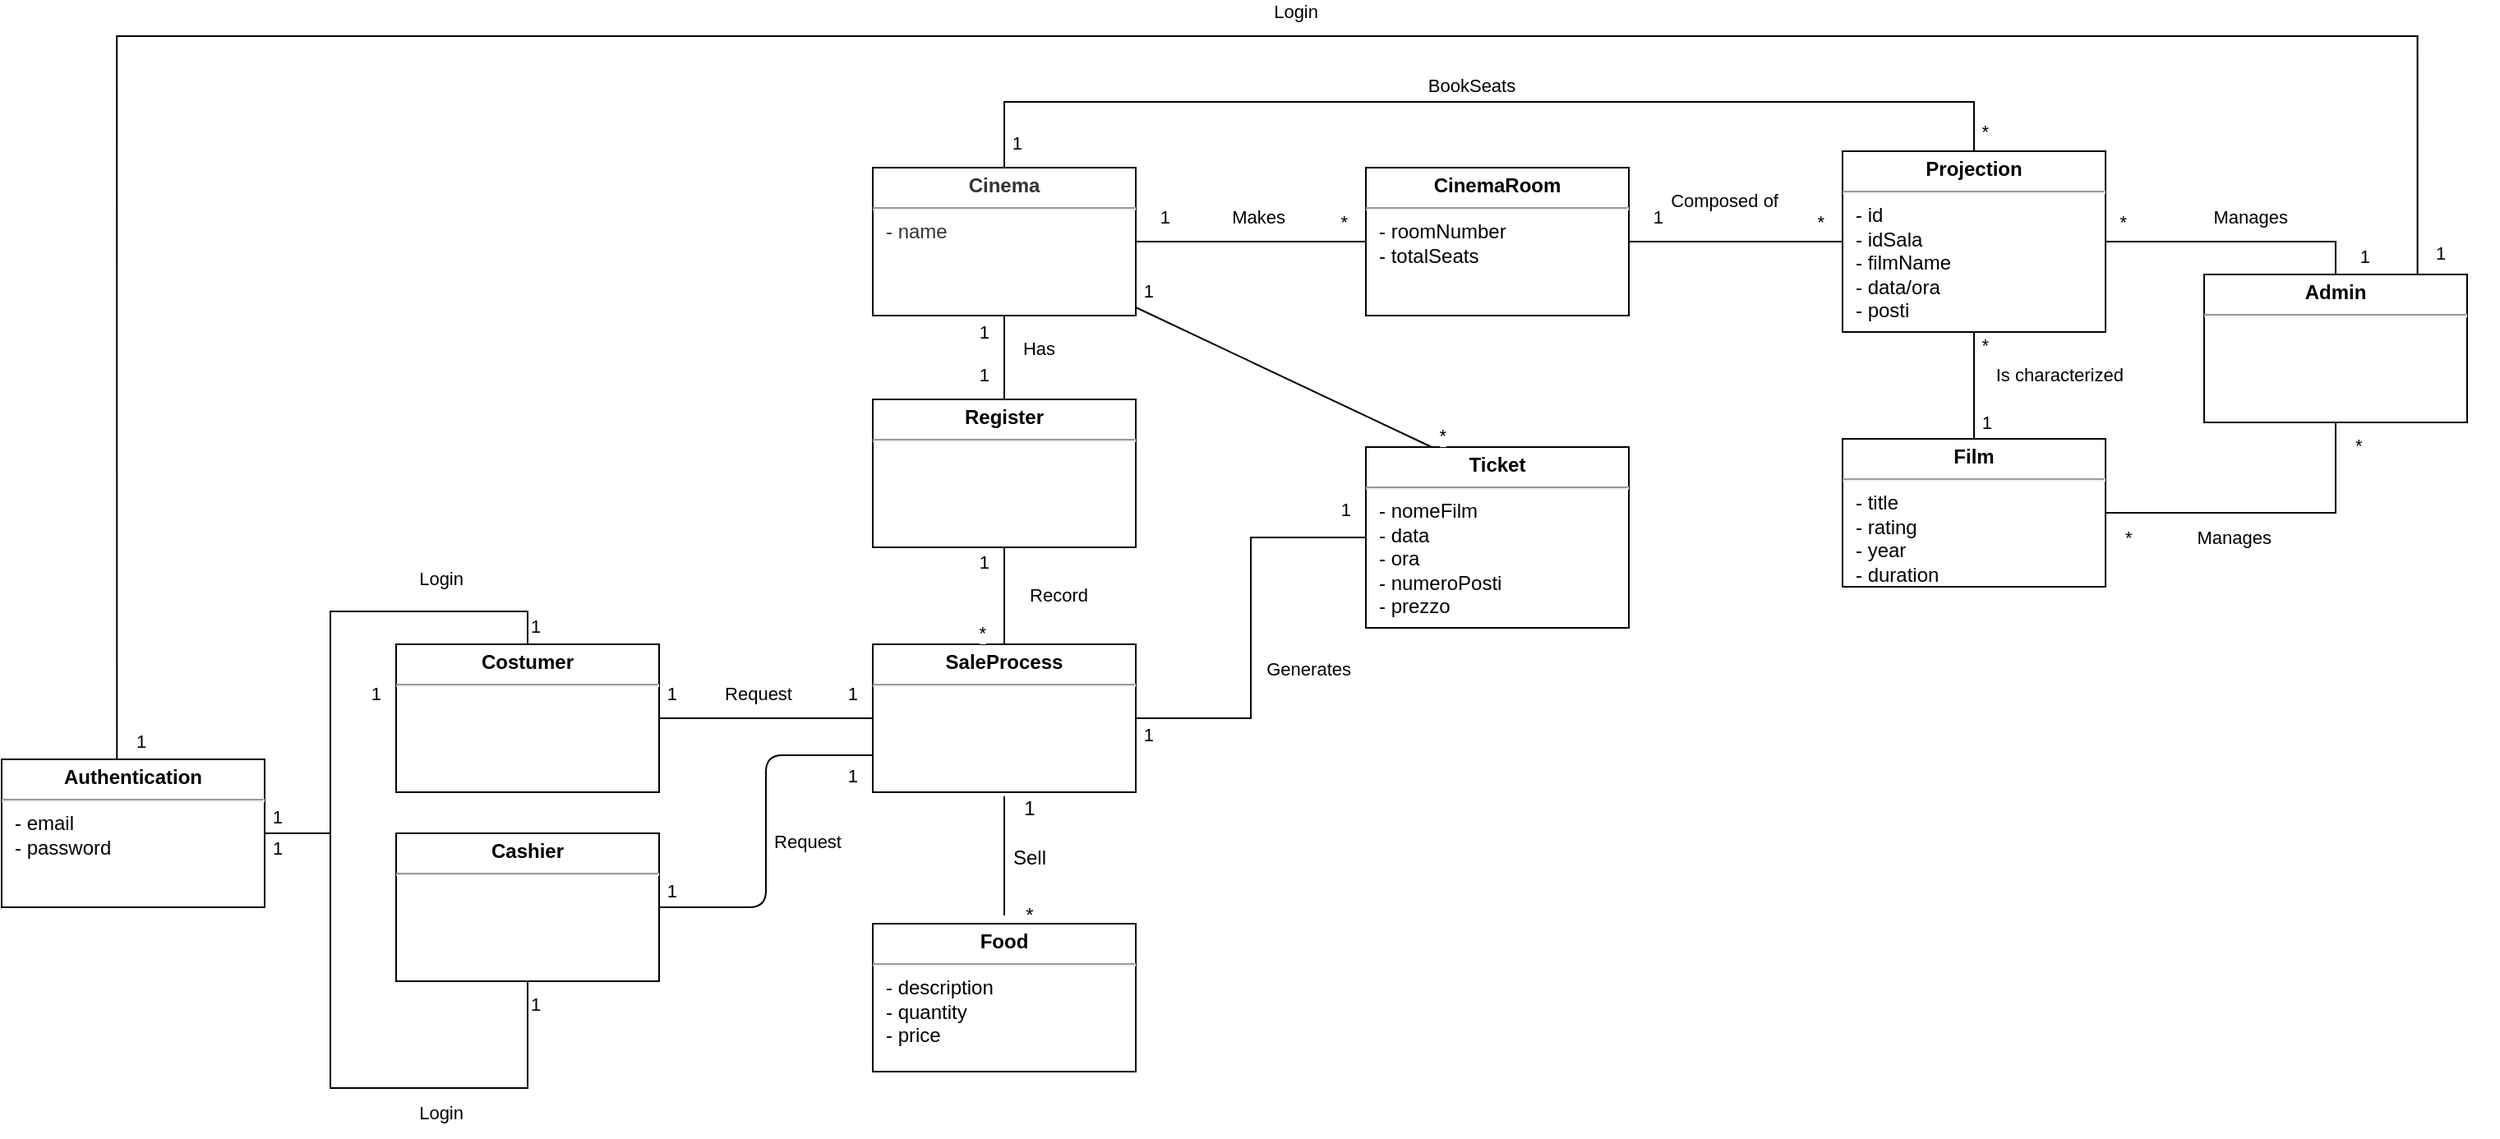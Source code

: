 <mxfile version="24.1.0" type="device">
  <diagram id="C5RBs43oDa-KdzZeNtuy" name="Page-1">
    <mxGraphModel dx="2280" dy="866" grid="1" gridSize="10" guides="1" tooltips="1" connect="1" arrows="1" fold="1" page="0" pageScale="1" pageWidth="827" pageHeight="1169" math="0" shadow="0">
      <root>
        <mxCell id="WIyWlLk6GJQsqaUBKTNV-0" />
        <mxCell id="WIyWlLk6GJQsqaUBKTNV-1" parent="WIyWlLk6GJQsqaUBKTNV-0" />
        <mxCell id="IocTNjroUluIqf57pHVe-46" style="edgeStyle=orthogonalEdgeStyle;rounded=1;orthogonalLoop=1;jettySize=auto;html=1;exitX=0.5;exitY=1;exitDx=0;exitDy=0;entryX=0.5;entryY=0;entryDx=0;entryDy=0;endArrow=none;endFill=0;" parent="WIyWlLk6GJQsqaUBKTNV-1" edge="1">
          <mxGeometry relative="1" as="geometry">
            <mxPoint x="-140" y="572" as="targetPoint" />
            <mxPoint x="-140" y="507" as="sourcePoint" />
          </mxGeometry>
        </mxCell>
        <mxCell id="jSlZh_h7TQcM6uC7sidU-0" value="Manages" style="edgeLabel;resizable=0;html=1;align=right;verticalAlign=bottom;rotation=0;rounded=1;" parent="WIyWlLk6GJQsqaUBKTNV-1" connectable="0" vertex="1">
          <mxGeometry x="590.0" y="324.998" as="geometry">
            <mxPoint x="51" y="-6" as="offset" />
          </mxGeometry>
        </mxCell>
        <mxCell id="jSlZh_h7TQcM6uC7sidU-5" value="Makes" style="edgeLabel;resizable=0;html=1;align=right;verticalAlign=bottom;rotation=0;rounded=1;" parent="WIyWlLk6GJQsqaUBKTNV-1" connectable="0" vertex="1">
          <mxGeometry x="-20.0" y="324.998" as="geometry">
            <mxPoint x="51" y="-6" as="offset" />
          </mxGeometry>
        </mxCell>
        <mxCell id="jSlZh_h7TQcM6uC7sidU-7" value="*" style="edgeLabel;resizable=0;html=1;align=right;verticalAlign=bottom;rounded=1;" parent="WIyWlLk6GJQsqaUBKTNV-1" connectable="0" vertex="1">
          <mxGeometry x="514" y="305" as="geometry">
            <mxPoint x="29" y="16" as="offset" />
          </mxGeometry>
        </mxCell>
        <mxCell id="jSlZh_h7TQcM6uC7sidU-18" style="edgeStyle=orthogonalEdgeStyle;rounded=1;orthogonalLoop=1;jettySize=auto;html=1;exitX=0.5;exitY=0;exitDx=0;exitDy=0;endArrow=none;endFill=0;" parent="WIyWlLk6GJQsqaUBKTNV-1" edge="1">
          <mxGeometry relative="1" as="geometry">
            <mxPoint x="-140" y="345" as="targetPoint" />
            <Array as="points">
              <mxPoint x="-140" y="349" />
            </Array>
            <mxPoint x="-140" y="421" as="sourcePoint" />
          </mxGeometry>
        </mxCell>
        <mxCell id="UeBKWoU0LZNCBbVOsU7L-24" style="edgeStyle=orthogonalEdgeStyle;rounded=0;orthogonalLoop=1;jettySize=auto;html=1;exitX=0.5;exitY=0;exitDx=0;exitDy=0;entryX=0.5;entryY=1;entryDx=0;entryDy=0;endArrow=none;endFill=0;" parent="WIyWlLk6GJQsqaUBKTNV-1" source="jSlZh_h7TQcM6uC7sidU-40" target="jSlZh_h7TQcM6uC7sidU-41" edge="1">
          <mxGeometry relative="1" as="geometry" />
        </mxCell>
        <mxCell id="jSlZh_h7TQcM6uC7sidU-40" value="&lt;p style=&quot;margin: 4px 0px 0px; text-align: center;&quot;&gt;&lt;b style=&quot;&quot;&gt;Film&lt;/b&gt;&lt;/p&gt;&lt;hr&gt;&lt;p style=&quot;margin:0px;margin-left:8px;&quot;&gt;&lt;span style=&quot;background-color: initial;&quot;&gt;- title&lt;/span&gt;&lt;br&gt;&lt;/p&gt;&lt;p style=&quot;margin:0px;margin-left:8px;&quot;&gt;- rating&lt;/p&gt;&lt;p style=&quot;margin:0px;margin-left:8px;&quot;&gt;- year&lt;/p&gt;&lt;p style=&quot;margin:0px;margin-left:8px;&quot;&gt;- duration&lt;/p&gt;" style="verticalAlign=top;align=left;overflow=fill;fontSize=12;fontFamily=Helvetica;html=1;whiteSpace=wrap;rounded=0;" parent="WIyWlLk6GJQsqaUBKTNV-1" vertex="1">
          <mxGeometry x="370" y="445" width="160" height="90" as="geometry" />
        </mxCell>
        <mxCell id="UeBKWoU0LZNCBbVOsU7L-23" style="edgeStyle=orthogonalEdgeStyle;rounded=0;orthogonalLoop=1;jettySize=auto;html=1;exitX=1;exitY=0.5;exitDx=0;exitDy=0;entryX=0.5;entryY=0;entryDx=0;entryDy=0;endArrow=none;endFill=0;" parent="WIyWlLk6GJQsqaUBKTNV-1" source="jSlZh_h7TQcM6uC7sidU-41" target="jSlZh_h7TQcM6uC7sidU-52" edge="1">
          <mxGeometry relative="1" as="geometry" />
        </mxCell>
        <mxCell id="jSlZh_h7TQcM6uC7sidU-41" value="&lt;p style=&quot;margin: 4px 0px 0px; text-align: center;&quot;&gt;&lt;b&gt;Projection&lt;/b&gt;&lt;/p&gt;&lt;hr&gt;&lt;p style=&quot;margin:0px;margin-left:8px;&quot;&gt;&lt;span style=&quot;background-color: initial;&quot;&gt;- id&lt;/span&gt;&lt;br&gt;&lt;/p&gt;&lt;p style=&quot;margin:0px;margin-left:8px;&quot;&gt;&lt;span style=&quot;background-color: initial;&quot;&gt;- idSala&lt;/span&gt;&lt;/p&gt;&lt;p style=&quot;margin:0px;margin-left:8px;&quot;&gt;- filmName&lt;/p&gt;&lt;p style=&quot;margin:0px;margin-left:8px;&quot;&gt;- data/ora&lt;/p&gt;&lt;p style=&quot;margin:0px;margin-left:8px;&quot;&gt;- posti&lt;/p&gt;&lt;p style=&quot;margin:0px;margin-left:8px;&quot;&gt;&lt;br&gt;&lt;/p&gt;&lt;p style=&quot;margin:0px;margin-left:8px;&quot;&gt;&lt;br&gt;&lt;/p&gt;" style="verticalAlign=top;align=left;overflow=fill;fontSize=12;fontFamily=Helvetica;html=1;whiteSpace=wrap;rounded=0;" parent="WIyWlLk6GJQsqaUBKTNV-1" vertex="1">
          <mxGeometry x="370" y="270" width="160" height="110" as="geometry" />
        </mxCell>
        <mxCell id="V83B1hpmwvqZw-QPlUn4-34" style="edgeStyle=orthogonalEdgeStyle;rounded=1;orthogonalLoop=1;jettySize=auto;html=1;exitX=1;exitY=0.5;exitDx=0;exitDy=0;entryX=0;entryY=0.5;entryDx=0;entryDy=0;endArrow=none;endFill=0;" parent="WIyWlLk6GJQsqaUBKTNV-1" source="jSlZh_h7TQcM6uC7sidU-42" target="jSlZh_h7TQcM6uC7sidU-46" edge="1">
          <mxGeometry relative="1" as="geometry" />
        </mxCell>
        <mxCell id="ocW4wiGA78TJC8a3Gjq7-6" style="edgeStyle=orthogonalEdgeStyle;rounded=0;orthogonalLoop=1;jettySize=auto;html=1;exitX=0.5;exitY=0;exitDx=0;exitDy=0;entryX=0.5;entryY=0;entryDx=0;entryDy=0;endArrow=none;endFill=0;" parent="WIyWlLk6GJQsqaUBKTNV-1" source="jSlZh_h7TQcM6uC7sidU-42" target="jSlZh_h7TQcM6uC7sidU-41" edge="1">
          <mxGeometry relative="1" as="geometry">
            <Array as="points">
              <mxPoint x="-140" y="240" />
              <mxPoint x="450" y="240" />
            </Array>
          </mxGeometry>
        </mxCell>
        <mxCell id="ocW4wiGA78TJC8a3Gjq7-7" value="BookSeats" style="edgeLabel;html=1;align=center;verticalAlign=middle;resizable=0;points=[];" parent="ocW4wiGA78TJC8a3Gjq7-6" vertex="1" connectable="0">
          <mxGeometry x="-0.018" y="1" relative="1" as="geometry">
            <mxPoint y="-9" as="offset" />
          </mxGeometry>
        </mxCell>
        <mxCell id="jSlZh_h7TQcM6uC7sidU-42" value="&lt;p style=&quot;margin: 4px 0px 0px; text-align: center;&quot;&gt;&lt;b&gt;Cinema&lt;/b&gt;&lt;/p&gt;&lt;hr&gt;&lt;p style=&quot;margin:0px;margin-left:8px;&quot;&gt;- name&lt;/p&gt;" style="verticalAlign=top;align=left;overflow=fill;fontSize=12;fontFamily=Helvetica;html=1;whiteSpace=wrap;rounded=0;fillColor=#FFFFFF;fontColor=#333333;strokeColor=#000000;" parent="WIyWlLk6GJQsqaUBKTNV-1" vertex="1">
          <mxGeometry x="-220" y="280" width="160" height="90" as="geometry" />
        </mxCell>
        <mxCell id="jSlZh_h7TQcM6uC7sidU-56" style="edgeStyle=orthogonalEdgeStyle;rounded=1;orthogonalLoop=1;jettySize=auto;html=1;exitX=1;exitY=0.5;exitDx=0;exitDy=0;entryX=0;entryY=0.5;entryDx=0;entryDy=0;endArrow=none;endFill=0;" parent="WIyWlLk6GJQsqaUBKTNV-1" source="jSlZh_h7TQcM6uC7sidU-46" target="jSlZh_h7TQcM6uC7sidU-41" edge="1">
          <mxGeometry relative="1" as="geometry" />
        </mxCell>
        <mxCell id="jSlZh_h7TQcM6uC7sidU-46" value="&lt;p style=&quot;margin: 4px 0px 0px; text-align: center;&quot;&gt;&lt;b&gt;&lt;font face=&quot;Helvetica&quot;&gt;CinemaRoom&lt;/font&gt;&lt;/b&gt;&lt;/p&gt;&lt;hr&gt;&lt;p style=&quot;margin:0px;margin-left:8px;&quot;&gt;&lt;font face=&quot;Helvetica&quot;&gt;- roomNumber&lt;/font&gt;&lt;/p&gt;&lt;p style=&quot;margin:0px;margin-left:8px;&quot;&gt;&lt;font face=&quot;Helvetica&quot;&gt;- totalSeats&lt;/font&gt;&lt;/p&gt;&lt;p style=&quot;margin:0px;margin-left:8px;&quot;&gt;&lt;br&gt;&lt;/p&gt;" style="verticalAlign=top;align=left;overflow=fill;fontSize=12;fontFamily=Georgia;html=1;whiteSpace=wrap;rounded=0;" parent="WIyWlLk6GJQsqaUBKTNV-1" vertex="1">
          <mxGeometry x="80" y="280" width="160" height="90" as="geometry" />
        </mxCell>
        <mxCell id="jSlZh_h7TQcM6uC7sidU-49" value="1" style="edgeLabel;resizable=0;html=1;align=right;verticalAlign=bottom;rounded=1;" parent="WIyWlLk6GJQsqaUBKTNV-1" connectable="0" vertex="1">
          <mxGeometry x="-90.0" y="324.998" as="geometry">
            <mxPoint x="51" y="-6" as="offset" />
          </mxGeometry>
        </mxCell>
        <mxCell id="jSlZh_h7TQcM6uC7sidU-50" value="*" style="edgeLabel;resizable=0;html=1;align=right;verticalAlign=bottom;rounded=1;" parent="WIyWlLk6GJQsqaUBKTNV-1" connectable="0" vertex="1">
          <mxGeometry x="40" y="305" as="geometry">
            <mxPoint x="29" y="16" as="offset" />
          </mxGeometry>
        </mxCell>
        <mxCell id="ocW4wiGA78TJC8a3Gjq7-2" style="edgeStyle=orthogonalEdgeStyle;rounded=0;orthogonalLoop=1;jettySize=auto;html=1;exitX=0.5;exitY=1;exitDx=0;exitDy=0;entryX=1;entryY=0.5;entryDx=0;entryDy=0;endArrow=none;endFill=0;" parent="WIyWlLk6GJQsqaUBKTNV-1" source="jSlZh_h7TQcM6uC7sidU-52" target="jSlZh_h7TQcM6uC7sidU-40" edge="1">
          <mxGeometry relative="1" as="geometry" />
        </mxCell>
        <mxCell id="jSlZh_h7TQcM6uC7sidU-52" value="&lt;p style=&quot;margin: 4px 0px 0px; text-align: center;&quot;&gt;&lt;b&gt;Admin&lt;/b&gt;&lt;/p&gt;&lt;hr&gt;&lt;p style=&quot;margin:0px;margin-left:8px;&quot;&gt;&lt;br&gt;&lt;/p&gt;" style="verticalAlign=top;align=left;overflow=fill;fontSize=12;fontFamily=Helvetica;html=1;whiteSpace=wrap;rounded=0;" parent="WIyWlLk6GJQsqaUBKTNV-1" vertex="1">
          <mxGeometry x="590" y="345" width="160" height="90" as="geometry" />
        </mxCell>
        <mxCell id="jSlZh_h7TQcM6uC7sidU-54" value="1" style="edgeLabel;resizable=0;html=1;align=right;verticalAlign=bottom;rounded=1;" parent="WIyWlLk6GJQsqaUBKTNV-1" connectable="0" vertex="1">
          <mxGeometry x="640.0" y="348.998" as="geometry">
            <mxPoint x="51" y="-6" as="offset" />
          </mxGeometry>
        </mxCell>
        <mxCell id="jSlZh_h7TQcM6uC7sidU-67" value="1" style="edgeLabel;resizable=0;html=1;align=right;verticalAlign=bottom;rounded=1;" parent="WIyWlLk6GJQsqaUBKTNV-1" connectable="0" vertex="1">
          <mxGeometry x="210.0" y="324.998" as="geometry">
            <mxPoint x="51" y="-6" as="offset" />
          </mxGeometry>
        </mxCell>
        <mxCell id="jSlZh_h7TQcM6uC7sidU-68" value="*" style="edgeLabel;resizable=0;html=1;align=right;verticalAlign=bottom;rounded=1;" parent="WIyWlLk6GJQsqaUBKTNV-1" connectable="0" vertex="1">
          <mxGeometry x="330" y="305" as="geometry">
            <mxPoint x="29" y="16" as="offset" />
          </mxGeometry>
        </mxCell>
        <mxCell id="ocW4wiGA78TJC8a3Gjq7-13" style="edgeStyle=orthogonalEdgeStyle;rounded=0;orthogonalLoop=1;jettySize=auto;html=1;exitX=1;exitY=0.5;exitDx=0;exitDy=0;entryX=0;entryY=0.5;entryDx=0;entryDy=0;endArrow=none;endFill=0;" parent="WIyWlLk6GJQsqaUBKTNV-1" source="V83B1hpmwvqZw-QPlUn4-8" target="V83B1hpmwvqZw-QPlUn4-35" edge="1">
          <mxGeometry relative="1" as="geometry" />
        </mxCell>
        <mxCell id="V83B1hpmwvqZw-QPlUn4-8" value="&lt;p style=&quot;margin: 4px 0px 0px; text-align: center;&quot;&gt;&lt;b&gt;SaleProcess&lt;/b&gt;&lt;/p&gt;&lt;hr&gt;&lt;p style=&quot;margin:0px;margin-left:8px;&quot;&gt;&lt;br&gt;&lt;/p&gt;" style="verticalAlign=top;align=left;overflow=fill;fontSize=12;fontFamily=Helvetica;html=1;whiteSpace=wrap;rounded=0;" parent="WIyWlLk6GJQsqaUBKTNV-1" vertex="1">
          <mxGeometry x="-220" y="570" width="160" height="90" as="geometry" />
        </mxCell>
        <mxCell id="V83B1hpmwvqZw-QPlUn4-24" style="edgeStyle=orthogonalEdgeStyle;rounded=1;orthogonalLoop=1;jettySize=auto;html=1;exitX=1;exitY=0.5;exitDx=0;exitDy=0;entryX=0;entryY=0.5;entryDx=0;entryDy=0;endArrow=none;endFill=0;" parent="WIyWlLk6GJQsqaUBKTNV-1" source="V83B1hpmwvqZw-QPlUn4-13" target="V83B1hpmwvqZw-QPlUn4-8" edge="1">
          <mxGeometry relative="1" as="geometry" />
        </mxCell>
        <mxCell id="V83B1hpmwvqZw-QPlUn4-13" value="&lt;p style=&quot;margin: 4px 0px 0px; text-align: center;&quot;&gt;&lt;b&gt;Costumer&lt;/b&gt;&lt;/p&gt;&lt;hr&gt;&lt;p style=&quot;margin:0px;margin-left:8px;&quot;&gt;&lt;br&gt;&lt;/p&gt;" style="verticalAlign=top;align=left;overflow=fill;fontSize=12;fontFamily=Helvetica;html=1;whiteSpace=wrap;rounded=0;" parent="WIyWlLk6GJQsqaUBKTNV-1" vertex="1">
          <mxGeometry x="-510" y="570" width="160" height="90" as="geometry" />
        </mxCell>
        <mxCell id="V83B1hpmwvqZw-QPlUn4-15" value="1" style="edgeLabel;resizable=0;html=1;align=right;verticalAlign=bottom;rounded=1;" parent="WIyWlLk6GJQsqaUBKTNV-1" connectable="0" vertex="1">
          <mxGeometry x="-390.0" y="614.998" as="geometry">
            <mxPoint x="51" y="-6" as="offset" />
          </mxGeometry>
        </mxCell>
        <mxCell id="V83B1hpmwvqZw-QPlUn4-16" value="1" style="edgeLabel;resizable=0;html=1;align=right;verticalAlign=bottom;rounded=1;" parent="WIyWlLk6GJQsqaUBKTNV-1" connectable="0" vertex="1">
          <mxGeometry x="-280.0" y="614.998" as="geometry">
            <mxPoint x="51" y="-6" as="offset" />
          </mxGeometry>
        </mxCell>
        <mxCell id="V83B1hpmwvqZw-QPlUn4-17" value="Request" style="edgeLabel;resizable=0;html=1;align=right;verticalAlign=bottom;rotation=0;rounded=1;" parent="WIyWlLk6GJQsqaUBKTNV-1" connectable="0" vertex="1">
          <mxGeometry x="-320.0" y="614.998" as="geometry">
            <mxPoint x="51" y="-6" as="offset" />
          </mxGeometry>
        </mxCell>
        <mxCell id="V83B1hpmwvqZw-QPlUn4-27" style="edgeStyle=orthogonalEdgeStyle;rounded=1;orthogonalLoop=1;jettySize=auto;html=1;exitX=1;exitY=0.5;exitDx=0;exitDy=0;entryX=0;entryY=0.75;entryDx=0;entryDy=0;endArrow=none;endFill=0;" parent="WIyWlLk6GJQsqaUBKTNV-1" source="V83B1hpmwvqZw-QPlUn4-25" target="V83B1hpmwvqZw-QPlUn4-8" edge="1">
          <mxGeometry relative="1" as="geometry" />
        </mxCell>
        <mxCell id="V83B1hpmwvqZw-QPlUn4-25" value="&lt;p style=&quot;margin: 4px 0px 0px; text-align: center;&quot;&gt;&lt;b&gt;Cashier&lt;/b&gt;&lt;/p&gt;&lt;hr&gt;&lt;p style=&quot;margin:0px;margin-left:8px;&quot;&gt;&lt;br&gt;&lt;/p&gt;" style="verticalAlign=top;align=left;overflow=fill;fontSize=12;fontFamily=Helvetica;html=1;whiteSpace=wrap;rounded=0;" parent="WIyWlLk6GJQsqaUBKTNV-1" vertex="1">
          <mxGeometry x="-510" y="685" width="160" height="90" as="geometry" />
        </mxCell>
        <mxCell id="V83B1hpmwvqZw-QPlUn4-28" value="Request" style="edgeLabel;resizable=0;html=1;align=right;verticalAlign=bottom;rotation=0;rounded=1;" parent="WIyWlLk6GJQsqaUBKTNV-1" connectable="0" vertex="1">
          <mxGeometry x="-290.0" y="704.998" as="geometry">
            <mxPoint x="51" y="-6" as="offset" />
          </mxGeometry>
        </mxCell>
        <mxCell id="V83B1hpmwvqZw-QPlUn4-29" value="1" style="edgeLabel;resizable=0;html=1;align=right;verticalAlign=bottom;rounded=1;" parent="WIyWlLk6GJQsqaUBKTNV-1" connectable="0" vertex="1">
          <mxGeometry x="-390.0" y="734.998" as="geometry">
            <mxPoint x="51" y="-6" as="offset" />
          </mxGeometry>
        </mxCell>
        <mxCell id="V83B1hpmwvqZw-QPlUn4-33" value="1" style="edgeLabel;resizable=0;html=1;align=right;verticalAlign=bottom;rounded=1;" parent="WIyWlLk6GJQsqaUBKTNV-1" connectable="0" vertex="1">
          <mxGeometry x="-280.0" y="664.998" as="geometry">
            <mxPoint x="51" y="-6" as="offset" />
          </mxGeometry>
        </mxCell>
        <mxCell id="V83B1hpmwvqZw-QPlUn4-35" value="&lt;p style=&quot;margin: 4px 0px 0px; text-align: center;&quot;&gt;&lt;b&gt;Ticket&lt;/b&gt;&lt;/p&gt;&lt;hr&gt;&lt;p style=&quot;margin:0px;margin-left:8px;&quot;&gt;&lt;span style=&quot;background-color: initial;&quot;&gt;- nomeFilm&lt;/span&gt;&lt;/p&gt;&lt;p style=&quot;margin:0px;margin-left:8px;&quot;&gt;&lt;span style=&quot;background-color: initial;&quot;&gt;- data&lt;/span&gt;&lt;/p&gt;&lt;p style=&quot;margin:0px;margin-left:8px;&quot;&gt;&lt;span style=&quot;background-color: initial;&quot;&gt;- ora&lt;/span&gt;&lt;/p&gt;&lt;p style=&quot;margin:0px;margin-left:8px;&quot;&gt;&lt;span style=&quot;background-color: initial;&quot;&gt;- numeroPosti&lt;/span&gt;&lt;/p&gt;&lt;p style=&quot;margin:0px;margin-left:8px;&quot;&gt;&lt;span style=&quot;background-color: initial;&quot;&gt;- prezzo&lt;/span&gt;&lt;/p&gt;&lt;p style=&quot;margin:0px;margin-left:8px;&quot;&gt;&lt;br&gt;&lt;/p&gt;" style="verticalAlign=top;align=left;overflow=fill;fontSize=12;fontFamily=Helvetica;html=1;whiteSpace=wrap;rounded=0;" parent="WIyWlLk6GJQsqaUBKTNV-1" vertex="1">
          <mxGeometry x="80" y="450" width="160" height="110" as="geometry" />
        </mxCell>
        <mxCell id="V83B1hpmwvqZw-QPlUn4-37" value="1" style="edgeLabel;resizable=0;html=1;align=right;verticalAlign=bottom;rounded=1;" parent="WIyWlLk6GJQsqaUBKTNV-1" connectable="0" vertex="1">
          <mxGeometry x="-100.0" y="639.998" as="geometry">
            <mxPoint x="51" y="-6" as="offset" />
          </mxGeometry>
        </mxCell>
        <mxCell id="V83B1hpmwvqZw-QPlUn4-38" value="1" style="edgeLabel;resizable=0;html=1;align=right;verticalAlign=bottom;rounded=1;" parent="WIyWlLk6GJQsqaUBKTNV-1" connectable="0" vertex="1">
          <mxGeometry x="20.0" y="502.998" as="geometry">
            <mxPoint x="51" y="-6" as="offset" />
          </mxGeometry>
        </mxCell>
        <mxCell id="V83B1hpmwvqZw-QPlUn4-39" value="Generates" style="edgeLabel;resizable=0;html=1;align=right;verticalAlign=bottom;rotation=0;rounded=1;" parent="WIyWlLk6GJQsqaUBKTNV-1" connectable="0" vertex="1">
          <mxGeometry x="20.0" y="599.998" as="geometry">
            <mxPoint x="51" y="-6" as="offset" />
          </mxGeometry>
        </mxCell>
        <mxCell id="V83B1hpmwvqZw-QPlUn4-43" value="1" style="edgeLabel;resizable=0;html=1;align=right;verticalAlign=bottom;rounded=1;" parent="WIyWlLk6GJQsqaUBKTNV-1" connectable="0" vertex="1">
          <mxGeometry x="-570.0" y="614.998" as="geometry">
            <mxPoint x="51" y="-6" as="offset" />
          </mxGeometry>
        </mxCell>
        <mxCell id="V83B1hpmwvqZw-QPlUn4-45" value="Record" style="edgeLabel;resizable=0;html=1;align=right;verticalAlign=bottom;rotation=0;rounded=1;" parent="WIyWlLk6GJQsqaUBKTNV-1" connectable="0" vertex="1">
          <mxGeometry x="-140.0" y="554.998" as="geometry">
            <mxPoint x="51" y="-6" as="offset" />
          </mxGeometry>
        </mxCell>
        <mxCell id="V83B1hpmwvqZw-QPlUn4-46" value="Has" style="edgeLabel;resizable=0;html=1;align=right;verticalAlign=bottom;rotation=0;rounded=1;" parent="WIyWlLk6GJQsqaUBKTNV-1" connectable="0" vertex="1">
          <mxGeometry x="-160.0" y="404.998" as="geometry">
            <mxPoint x="51" y="-6" as="offset" />
          </mxGeometry>
        </mxCell>
        <mxCell id="V83B1hpmwvqZw-QPlUn4-47" value="1" style="edgeLabel;resizable=0;html=1;align=right;verticalAlign=bottom;rounded=1;" parent="WIyWlLk6GJQsqaUBKTNV-1" connectable="0" vertex="1">
          <mxGeometry x="-200.0" y="394.998" as="geometry">
            <mxPoint x="51" y="-6" as="offset" />
          </mxGeometry>
        </mxCell>
        <mxCell id="V83B1hpmwvqZw-QPlUn4-48" value="1" style="edgeLabel;resizable=0;html=1;align=right;verticalAlign=bottom;rounded=1;" parent="WIyWlLk6GJQsqaUBKTNV-1" connectable="0" vertex="1">
          <mxGeometry x="-200.0" y="420.998" as="geometry">
            <mxPoint x="51" y="-6" as="offset" />
          </mxGeometry>
        </mxCell>
        <mxCell id="V83B1hpmwvqZw-QPlUn4-49" value="1" style="edgeLabel;resizable=0;html=1;align=right;verticalAlign=bottom;rounded=1;" parent="WIyWlLk6GJQsqaUBKTNV-1" connectable="0" vertex="1">
          <mxGeometry x="-200.0" y="534.998" as="geometry">
            <mxPoint x="51" y="-6" as="offset" />
          </mxGeometry>
        </mxCell>
        <mxCell id="V83B1hpmwvqZw-QPlUn4-51" value="*" style="edgeLabel;resizable=0;html=1;align=right;verticalAlign=bottom;rounded=1;" parent="WIyWlLk6GJQsqaUBKTNV-1" connectable="0" vertex="1">
          <mxGeometry x="-180" y="555" as="geometry">
            <mxPoint x="29" y="16" as="offset" />
          </mxGeometry>
        </mxCell>
        <mxCell id="6il7nf0VTJw9nePaGG9p-1" value="&lt;p style=&quot;margin: 4px 0px 0px; text-align: center;&quot;&gt;&lt;b&gt;Register&lt;/b&gt;&lt;/p&gt;&lt;hr&gt;&lt;p style=&quot;margin:0px;margin-left:8px;&quot;&gt;&lt;br&gt;&lt;/p&gt;" style="verticalAlign=top;align=left;overflow=fill;fontSize=12;fontFamily=Helvetica;html=1;whiteSpace=wrap;rounded=0;" parent="WIyWlLk6GJQsqaUBKTNV-1" vertex="1">
          <mxGeometry x="-220" y="421" width="160" height="90" as="geometry" />
        </mxCell>
        <mxCell id="02Swsco6-otCZ8Av2tFa-2" value="Composed of" style="edgeLabel;resizable=0;html=1;align=right;verticalAlign=bottom;rotation=0;rounded=1;" parent="WIyWlLk6GJQsqaUBKTNV-1" connectable="0" vertex="1">
          <mxGeometry x="280.0" y="314.998" as="geometry">
            <mxPoint x="51" y="-6" as="offset" />
          </mxGeometry>
        </mxCell>
        <mxCell id="UeBKWoU0LZNCBbVOsU7L-15" value="" style="endArrow=none;html=1;rounded=0;endFill=0;exitX=0.25;exitY=0;exitDx=0;exitDy=0;" parent="WIyWlLk6GJQsqaUBKTNV-1" source="V83B1hpmwvqZw-QPlUn4-35" edge="1">
          <mxGeometry width="50" height="50" relative="1" as="geometry">
            <mxPoint x="80" y="566" as="sourcePoint" />
            <mxPoint x="-60" y="365" as="targetPoint" />
            <Array as="points" />
          </mxGeometry>
        </mxCell>
        <mxCell id="UeBKWoU0LZNCBbVOsU7L-16" value="1" style="edgeLabel;resizable=0;html=1;align=right;verticalAlign=bottom;rounded=1;" parent="WIyWlLk6GJQsqaUBKTNV-1" connectable="0" vertex="1">
          <mxGeometry x="-100.0" y="369.998" as="geometry">
            <mxPoint x="51" y="-6" as="offset" />
          </mxGeometry>
        </mxCell>
        <mxCell id="UeBKWoU0LZNCBbVOsU7L-20" value="*" style="edgeLabel;resizable=0;html=1;align=right;verticalAlign=bottom;rounded=1;" parent="WIyWlLk6GJQsqaUBKTNV-1" connectable="0" vertex="1">
          <mxGeometry x="100" y="435" as="geometry">
            <mxPoint x="29" y="16" as="offset" />
          </mxGeometry>
        </mxCell>
        <mxCell id="UeBKWoU0LZNCBbVOsU7L-25" value="1" style="edgeLabel;resizable=0;html=1;align=right;verticalAlign=bottom;rounded=1;" parent="WIyWlLk6GJQsqaUBKTNV-1" connectable="0" vertex="1">
          <mxGeometry x="410.0" y="449.998" as="geometry">
            <mxPoint x="51" y="-6" as="offset" />
          </mxGeometry>
        </mxCell>
        <mxCell id="UeBKWoU0LZNCBbVOsU7L-28" value="*" style="edgeLabel;resizable=0;html=1;align=right;verticalAlign=bottom;rounded=1;" parent="WIyWlLk6GJQsqaUBKTNV-1" connectable="0" vertex="1">
          <mxGeometry x="430" y="380" as="geometry">
            <mxPoint x="29" y="16" as="offset" />
          </mxGeometry>
        </mxCell>
        <mxCell id="X7CobdFkB-S093FQ_3rh-3" value="Manages" style="edgeLabel;resizable=0;html=1;align=right;verticalAlign=bottom;rotation=0;rounded=1;" parent="WIyWlLk6GJQsqaUBKTNV-1" connectable="0" vertex="1">
          <mxGeometry x="580.0" y="519.998" as="geometry">
            <mxPoint x="51" y="-6" as="offset" />
          </mxGeometry>
        </mxCell>
        <mxCell id="X7CobdFkB-S093FQ_3rh-4" value="&lt;span style=&quot;color: rgb(0, 0, 0); font-family: Helvetica; font-size: 11px; font-style: normal; font-variant-ligatures: normal; font-variant-caps: normal; font-weight: 400; letter-spacing: normal; orphans: 2; text-align: right; text-indent: 0px; text-transform: none; widows: 2; word-spacing: 0px; -webkit-text-stroke-width: 0px; background-color: rgb(255, 255, 255); text-decoration-thickness: initial; text-decoration-style: initial; text-decoration-color: initial; float: none; display: inline !important;&quot;&gt;*&lt;/span&gt;" style="text;whiteSpace=wrap;html=1;" parent="WIyWlLk6GJQsqaUBKTNV-1" vertex="1">
          <mxGeometry x="680" y="435" width="40" height="40" as="geometry" />
        </mxCell>
        <mxCell id="X7CobdFkB-S093FQ_3rh-5" value="Is characterized" style="edgeLabel;resizable=0;html=1;align=right;verticalAlign=bottom;rotation=0;rounded=1;" parent="WIyWlLk6GJQsqaUBKTNV-1" connectable="0" vertex="1">
          <mxGeometry x="490.0" y="420.998" as="geometry">
            <mxPoint x="51" y="-6" as="offset" />
          </mxGeometry>
        </mxCell>
        <mxCell id="V-8IQIEskmgq7ARkN5S_-1" style="edgeStyle=orthogonalEdgeStyle;rounded=0;orthogonalLoop=1;jettySize=auto;html=1;exitX=1;exitY=0.5;exitDx=0;exitDy=0;entryX=0.5;entryY=0;entryDx=0;entryDy=0;endArrow=none;endFill=0;" parent="WIyWlLk6GJQsqaUBKTNV-1" source="V-8IQIEskmgq7ARkN5S_-0" target="V83B1hpmwvqZw-QPlUn4-13" edge="1">
          <mxGeometry relative="1" as="geometry" />
        </mxCell>
        <mxCell id="V-8IQIEskmgq7ARkN5S_-2" style="edgeStyle=orthogonalEdgeStyle;rounded=0;orthogonalLoop=1;jettySize=auto;html=1;exitX=1;exitY=0.5;exitDx=0;exitDy=0;entryX=0.5;entryY=1;entryDx=0;entryDy=0;endArrow=none;endFill=0;" parent="WIyWlLk6GJQsqaUBKTNV-1" source="V-8IQIEskmgq7ARkN5S_-0" target="V83B1hpmwvqZw-QPlUn4-25" edge="1">
          <mxGeometry relative="1" as="geometry">
            <Array as="points">
              <mxPoint x="-550" y="685" />
              <mxPoint x="-550" y="840" />
              <mxPoint x="-430" y="840" />
            </Array>
          </mxGeometry>
        </mxCell>
        <mxCell id="V-8IQIEskmgq7ARkN5S_-0" value="&lt;p style=&quot;margin: 4px 0px 0px; text-align: center;&quot;&gt;&lt;b&gt;Authentication&lt;/b&gt;&lt;/p&gt;&lt;hr&gt;&lt;p style=&quot;border-color: var(--border-color); margin: 0px 0px 0px 8px;&quot;&gt;- email&lt;/p&gt;&lt;p style=&quot;border-color: var(--border-color); margin: 0px 0px 0px 8px;&quot;&gt;- password&lt;/p&gt;" style="verticalAlign=top;align=left;overflow=fill;fontSize=12;fontFamily=Helvetica;html=1;whiteSpace=wrap;rounded=0;" parent="WIyWlLk6GJQsqaUBKTNV-1" vertex="1">
          <mxGeometry x="-750" y="640" width="160" height="90" as="geometry" />
        </mxCell>
        <mxCell id="V-8IQIEskmgq7ARkN5S_-3" value="1" style="edgeLabel;resizable=0;html=1;align=right;verticalAlign=bottom;rounded=1;" parent="WIyWlLk6GJQsqaUBKTNV-1" connectable="0" vertex="1">
          <mxGeometry x="-630.0" y="689.998" as="geometry">
            <mxPoint x="51" y="-6" as="offset" />
          </mxGeometry>
        </mxCell>
        <mxCell id="V-8IQIEskmgq7ARkN5S_-6" value="&lt;span style=&quot;color: rgb(0, 0, 0); font-family: Helvetica; font-size: 11px; font-style: normal; font-variant-ligatures: normal; font-variant-caps: normal; font-weight: 400; letter-spacing: normal; orphans: 2; text-align: right; text-indent: 0px; text-transform: none; widows: 2; word-spacing: 0px; -webkit-text-stroke-width: 0px; background-color: rgb(255, 255, 255); text-decoration-thickness: initial; text-decoration-style: initial; text-decoration-color: initial; float: none; display: inline !important;&quot;&gt;1&lt;/span&gt;" style="text;whiteSpace=wrap;html=1;" parent="WIyWlLk6GJQsqaUBKTNV-1" vertex="1">
          <mxGeometry x="-587" y="680" width="40" height="40" as="geometry" />
        </mxCell>
        <mxCell id="V-8IQIEskmgq7ARkN5S_-7" value="&lt;span style=&quot;color: rgb(0, 0, 0); font-family: Helvetica; font-size: 11px; font-style: normal; font-variant-ligatures: normal; font-variant-caps: normal; font-weight: 400; letter-spacing: normal; orphans: 2; text-align: right; text-indent: 0px; text-transform: none; widows: 2; word-spacing: 0px; -webkit-text-stroke-width: 0px; background-color: rgb(255, 255, 255); text-decoration-thickness: initial; text-decoration-style: initial; text-decoration-color: initial; float: none; display: inline !important;&quot;&gt;1&lt;/span&gt;" style="text;whiteSpace=wrap;html=1;" parent="WIyWlLk6GJQsqaUBKTNV-1" vertex="1">
          <mxGeometry x="-430" y="545" width="40" height="40" as="geometry" />
        </mxCell>
        <mxCell id="V-8IQIEskmgq7ARkN5S_-8" value="&lt;span style=&quot;color: rgb(0, 0, 0); font-family: Helvetica; font-size: 11px; font-style: normal; font-variant-ligatures: normal; font-variant-caps: normal; font-weight: 400; letter-spacing: normal; orphans: 2; text-align: right; text-indent: 0px; text-transform: none; widows: 2; word-spacing: 0px; -webkit-text-stroke-width: 0px; background-color: rgb(255, 255, 255); text-decoration-thickness: initial; text-decoration-style: initial; text-decoration-color: initial; float: none; display: inline !important;&quot;&gt;1&lt;/span&gt;" style="text;whiteSpace=wrap;html=1;" parent="WIyWlLk6GJQsqaUBKTNV-1" vertex="1">
          <mxGeometry x="-430" y="775" width="40" height="40" as="geometry" />
        </mxCell>
        <mxCell id="V-8IQIEskmgq7ARkN5S_-9" style="edgeStyle=orthogonalEdgeStyle;rounded=0;orthogonalLoop=1;jettySize=auto;html=1;exitX=0.5;exitY=0;exitDx=0;exitDy=0;entryX=0.873;entryY=0.003;entryDx=0;entryDy=0;entryPerimeter=0;endArrow=none;endFill=0;" parent="WIyWlLk6GJQsqaUBKTNV-1" edge="1">
          <mxGeometry relative="1" as="geometry">
            <Array as="points">
              <mxPoint x="-680" y="200" />
              <mxPoint x="720" y="200" />
            </Array>
            <mxPoint x="-679.86" y="640" as="sourcePoint" />
            <mxPoint x="719.82" y="345.27" as="targetPoint" />
          </mxGeometry>
        </mxCell>
        <mxCell id="V-8IQIEskmgq7ARkN5S_-10" value="&lt;span style=&quot;color: rgb(0, 0, 0); font-family: Helvetica; font-size: 11px; font-style: normal; font-variant-ligatures: normal; font-variant-caps: normal; font-weight: 400; letter-spacing: normal; orphans: 2; text-align: right; text-indent: 0px; text-transform: none; widows: 2; word-spacing: 0px; -webkit-text-stroke-width: 0px; background-color: rgb(255, 255, 255); text-decoration-thickness: initial; text-decoration-style: initial; text-decoration-color: initial; float: none; display: inline !important;&quot;&gt;1&lt;/span&gt;" style="text;whiteSpace=wrap;html=1;" parent="WIyWlLk6GJQsqaUBKTNV-1" vertex="1">
          <mxGeometry x="-670" y="615" width="40" height="40" as="geometry" />
        </mxCell>
        <mxCell id="V-8IQIEskmgq7ARkN5S_-11" value="&lt;span style=&quot;color: rgb(0, 0, 0); font-family: Helvetica; font-size: 11px; font-style: normal; font-variant-ligatures: normal; font-variant-caps: normal; font-weight: 400; letter-spacing: normal; orphans: 2; text-align: right; text-indent: 0px; text-transform: none; widows: 2; word-spacing: 0px; -webkit-text-stroke-width: 0px; background-color: rgb(255, 255, 255); text-decoration-thickness: initial; text-decoration-style: initial; text-decoration-color: initial; float: none; display: inline !important;&quot;&gt;1&lt;/span&gt;" style="text;whiteSpace=wrap;html=1;" parent="WIyWlLk6GJQsqaUBKTNV-1" vertex="1">
          <mxGeometry x="729" y="318" width="40" height="40" as="geometry" />
        </mxCell>
        <mxCell id="V-8IQIEskmgq7ARkN5S_-12" value="Login" style="edgeLabel;resizable=0;html=1;align=right;verticalAlign=bottom;rotation=0;rounded=1;" parent="WIyWlLk6GJQsqaUBKTNV-1" connectable="0" vertex="1">
          <mxGeometry x="0.0" y="199.998" as="geometry">
            <mxPoint x="51" y="-6" as="offset" />
          </mxGeometry>
        </mxCell>
        <mxCell id="V-8IQIEskmgq7ARkN5S_-13" value="Login" style="edgeLabel;resizable=0;html=1;align=right;verticalAlign=bottom;rotation=0;rounded=1;" parent="WIyWlLk6GJQsqaUBKTNV-1" connectable="0" vertex="1">
          <mxGeometry x="-520.0" y="544.998" as="geometry">
            <mxPoint x="51" y="-6" as="offset" />
          </mxGeometry>
        </mxCell>
        <mxCell id="V-8IQIEskmgq7ARkN5S_-14" value="Login" style="edgeLabel;resizable=0;html=1;align=right;verticalAlign=bottom;rotation=0;rounded=1;" parent="WIyWlLk6GJQsqaUBKTNV-1" connectable="0" vertex="1">
          <mxGeometry x="-520.0" y="869.998" as="geometry">
            <mxPoint x="51" y="-6" as="offset" />
          </mxGeometry>
        </mxCell>
        <mxCell id="ocW4wiGA78TJC8a3Gjq7-4" value="&lt;span style=&quot;color: rgb(0, 0, 0); font-family: Helvetica; font-size: 11px; font-style: normal; font-variant-ligatures: normal; font-variant-caps: normal; font-weight: 400; letter-spacing: normal; orphans: 2; text-align: right; text-indent: 0px; text-transform: none; widows: 2; word-spacing: 0px; -webkit-text-stroke-width: 0px; background-color: rgb(255, 255, 255); text-decoration-thickness: initial; text-decoration-style: initial; text-decoration-color: initial; float: none; display: inline !important;&quot;&gt;*&lt;/span&gt;" style="text;whiteSpace=wrap;html=1;" parent="WIyWlLk6GJQsqaUBKTNV-1" vertex="1">
          <mxGeometry x="540" y="491" width="40" height="40" as="geometry" />
        </mxCell>
        <mxCell id="ocW4wiGA78TJC8a3Gjq7-8" value="1" style="edgeLabel;resizable=0;html=1;align=right;verticalAlign=bottom;rounded=1;" parent="WIyWlLk6GJQsqaUBKTNV-1" connectable="0" vertex="1">
          <mxGeometry x="-180.0" y="279.998" as="geometry">
            <mxPoint x="51" y="-6" as="offset" />
          </mxGeometry>
        </mxCell>
        <mxCell id="ocW4wiGA78TJC8a3Gjq7-12" value="*" style="edgeLabel;resizable=0;html=1;align=right;verticalAlign=bottom;rounded=1;" parent="WIyWlLk6GJQsqaUBKTNV-1" connectable="0" vertex="1">
          <mxGeometry x="430" y="250" as="geometry">
            <mxPoint x="29" y="16" as="offset" />
          </mxGeometry>
        </mxCell>
        <mxCell id="FYvJsZokY4KkbZXjyHnx-1" value="&lt;p style=&quot;margin: 4px 0px 0px; text-align: center;&quot;&gt;&lt;b&gt;Food&lt;/b&gt;&lt;/p&gt;&lt;hr&gt;&lt;p style=&quot;margin:0px;margin-left:8px;&quot;&gt;- description&lt;/p&gt;&lt;p style=&quot;margin:0px;margin-left:8px;&quot;&gt;- quantity&lt;/p&gt;&lt;p style=&quot;margin:0px;margin-left:8px;&quot;&gt;- price&lt;/p&gt;" style="verticalAlign=top;align=left;overflow=fill;fontSize=12;fontFamily=Helvetica;html=1;whiteSpace=wrap;rounded=0;" vertex="1" parent="WIyWlLk6GJQsqaUBKTNV-1">
          <mxGeometry x="-220" y="740" width="160" height="90" as="geometry" />
        </mxCell>
        <mxCell id="FYvJsZokY4KkbZXjyHnx-3" style="edgeStyle=orthogonalEdgeStyle;rounded=1;orthogonalLoop=1;jettySize=auto;html=1;endArrow=none;endFill=0;" edge="1" parent="WIyWlLk6GJQsqaUBKTNV-1">
          <mxGeometry relative="1" as="geometry">
            <mxPoint x="-140" y="735" as="sourcePoint" />
            <mxPoint x="-140" y="662.5" as="targetPoint" />
            <Array as="points">
              <mxPoint x="-140" y="695" />
              <mxPoint x="-140" y="695" />
            </Array>
          </mxGeometry>
        </mxCell>
        <mxCell id="FYvJsZokY4KkbZXjyHnx-5" value="*" style="text;html=1;align=center;verticalAlign=middle;resizable=0;points=[];autosize=1;strokeColor=none;fillColor=none;" vertex="1" parent="WIyWlLk6GJQsqaUBKTNV-1">
          <mxGeometry x="-140" y="720" width="30" height="30" as="geometry" />
        </mxCell>
        <mxCell id="FYvJsZokY4KkbZXjyHnx-6" value="1" style="text;html=1;align=center;verticalAlign=middle;resizable=0;points=[];autosize=1;strokeColor=none;fillColor=none;" vertex="1" parent="WIyWlLk6GJQsqaUBKTNV-1">
          <mxGeometry x="-140" y="655" width="30" height="30" as="geometry" />
        </mxCell>
        <mxCell id="FYvJsZokY4KkbZXjyHnx-7" value="Sell" style="text;html=1;align=center;verticalAlign=middle;resizable=0;points=[];autosize=1;strokeColor=none;fillColor=none;" vertex="1" parent="WIyWlLk6GJQsqaUBKTNV-1">
          <mxGeometry x="-145" y="685" width="40" height="30" as="geometry" />
        </mxCell>
      </root>
    </mxGraphModel>
  </diagram>
</mxfile>
